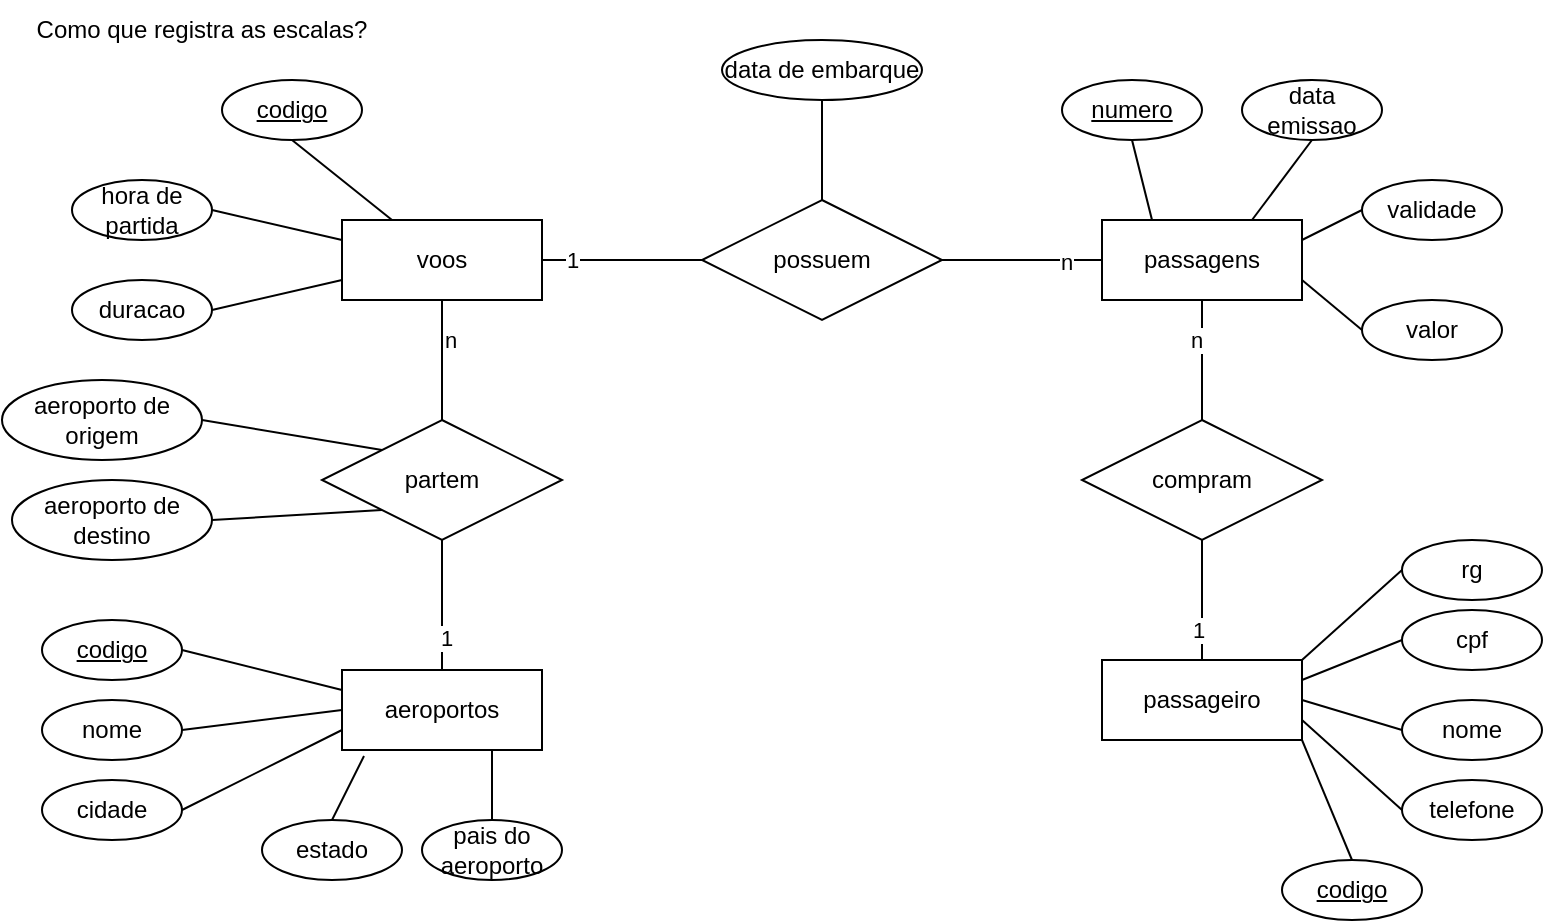 <mxfile version="16.4.3" type="device"><diagram id="c2EtoovGDUrumyxI-Zoh" name="Page-1"><mxGraphModel dx="1042" dy="601" grid="1" gridSize="10" guides="1" tooltips="1" connect="1" arrows="1" fold="1" page="1" pageScale="1" pageWidth="850" pageHeight="1100" math="0" shadow="0"><root><mxCell id="0"/><mxCell id="1" parent="0"/><mxCell id="EurxsOO5X_Wzqd0YmvXt-1" value="voos" style="whiteSpace=wrap;html=1;align=center;" vertex="1" parent="1"><mxGeometry x="200" y="120" width="100" height="40" as="geometry"/></mxCell><mxCell id="EurxsOO5X_Wzqd0YmvXt-2" value="passagens" style="whiteSpace=wrap;html=1;align=center;" vertex="1" parent="1"><mxGeometry x="580" y="120" width="100" height="40" as="geometry"/></mxCell><mxCell id="EurxsOO5X_Wzqd0YmvXt-3" value="passageiro" style="whiteSpace=wrap;html=1;align=center;flipV=0;flipH=0;direction=east;" vertex="1" parent="1"><mxGeometry x="580" y="340" width="100" height="40" as="geometry"/></mxCell><mxCell id="EurxsOO5X_Wzqd0YmvXt-4" value="compram" style="shape=rhombus;perimeter=rhombusPerimeter;whiteSpace=wrap;html=1;align=center;" vertex="1" parent="1"><mxGeometry x="570" y="220" width="120" height="60" as="geometry"/></mxCell><mxCell id="EurxsOO5X_Wzqd0YmvXt-5" value="possuem" style="shape=rhombus;perimeter=rhombusPerimeter;whiteSpace=wrap;html=1;align=center;" vertex="1" parent="1"><mxGeometry x="380" y="110" width="120" height="60" as="geometry"/></mxCell><mxCell id="EurxsOO5X_Wzqd0YmvXt-6" value="" style="endArrow=none;html=1;rounded=0;exitX=0.5;exitY=0;exitDx=0;exitDy=0;entryX=0.5;entryY=1;entryDx=0;entryDy=0;" edge="1" parent="1" source="EurxsOO5X_Wzqd0YmvXt-4" target="EurxsOO5X_Wzqd0YmvXt-2"><mxGeometry relative="1" as="geometry"><mxPoint x="340" y="310" as="sourcePoint"/><mxPoint x="650" y="180" as="targetPoint"/></mxGeometry></mxCell><mxCell id="EurxsOO5X_Wzqd0YmvXt-70" value="n" style="edgeLabel;html=1;align=center;verticalAlign=middle;resizable=0;points=[];" vertex="1" connectable="0" parent="EurxsOO5X_Wzqd0YmvXt-6"><mxGeometry x="0.333" y="3" relative="1" as="geometry"><mxPoint as="offset"/></mxGeometry></mxCell><mxCell id="EurxsOO5X_Wzqd0YmvXt-7" value="" style="endArrow=none;html=1;rounded=0;entryX=0;entryY=0.5;entryDx=0;entryDy=0;exitX=1;exitY=0.5;exitDx=0;exitDy=0;" edge="1" parent="1" source="EurxsOO5X_Wzqd0YmvXt-5" target="EurxsOO5X_Wzqd0YmvXt-2"><mxGeometry relative="1" as="geometry"><mxPoint x="350" y="320" as="sourcePoint"/><mxPoint x="510" y="320" as="targetPoint"/></mxGeometry></mxCell><mxCell id="EurxsOO5X_Wzqd0YmvXt-68" value="n" style="edgeLabel;html=1;align=center;verticalAlign=middle;resizable=0;points=[];" vertex="1" connectable="0" parent="EurxsOO5X_Wzqd0YmvXt-7"><mxGeometry x="0.55" y="-1" relative="1" as="geometry"><mxPoint as="offset"/></mxGeometry></mxCell><mxCell id="EurxsOO5X_Wzqd0YmvXt-8" value="" style="endArrow=none;html=1;rounded=0;entryX=0;entryY=0.5;entryDx=0;entryDy=0;exitX=1;exitY=0.5;exitDx=0;exitDy=0;" edge="1" parent="1" source="EurxsOO5X_Wzqd0YmvXt-1" target="EurxsOO5X_Wzqd0YmvXt-5"><mxGeometry relative="1" as="geometry"><mxPoint x="360" y="330" as="sourcePoint"/><mxPoint x="520" y="330" as="targetPoint"/></mxGeometry></mxCell><mxCell id="EurxsOO5X_Wzqd0YmvXt-69" value="1" style="edgeLabel;html=1;align=center;verticalAlign=middle;resizable=0;points=[];" vertex="1" connectable="0" parent="EurxsOO5X_Wzqd0YmvXt-8"><mxGeometry x="-0.625" relative="1" as="geometry"><mxPoint as="offset"/></mxGeometry></mxCell><mxCell id="EurxsOO5X_Wzqd0YmvXt-9" value="" style="endArrow=none;html=1;rounded=0;entryX=0.5;entryY=1;entryDx=0;entryDy=0;exitX=0.5;exitY=0;exitDx=0;exitDy=0;" edge="1" parent="1" source="EurxsOO5X_Wzqd0YmvXt-3" target="EurxsOO5X_Wzqd0YmvXt-4"><mxGeometry relative="1" as="geometry"><mxPoint x="440" y="280" as="sourcePoint"/><mxPoint x="600" y="280" as="targetPoint"/></mxGeometry></mxCell><mxCell id="EurxsOO5X_Wzqd0YmvXt-71" value="1" style="edgeLabel;html=1;align=center;verticalAlign=middle;resizable=0;points=[];" vertex="1" connectable="0" parent="EurxsOO5X_Wzqd0YmvXt-9"><mxGeometry x="-0.5" y="2" relative="1" as="geometry"><mxPoint as="offset"/></mxGeometry></mxCell><mxCell id="EurxsOO5X_Wzqd0YmvXt-10" value="&lt;div&gt;codigo&lt;/div&gt;" style="ellipse;whiteSpace=wrap;html=1;align=center;fontStyle=4;flipV=0;flipH=0;direction=east;" vertex="1" parent="1"><mxGeometry x="670" y="440" width="70" height="30" as="geometry"/></mxCell><mxCell id="EurxsOO5X_Wzqd0YmvXt-11" value="telefone" style="ellipse;whiteSpace=wrap;html=1;align=center;flipV=0;flipH=0;direction=east;" vertex="1" parent="1"><mxGeometry x="730" y="400" width="70" height="30" as="geometry"/></mxCell><mxCell id="EurxsOO5X_Wzqd0YmvXt-12" value="nome" style="ellipse;whiteSpace=wrap;html=1;align=center;flipV=0;flipH=0;direction=east;" vertex="1" parent="1"><mxGeometry x="730" y="360" width="70" height="30" as="geometry"/></mxCell><mxCell id="EurxsOO5X_Wzqd0YmvXt-13" value="cpf" style="ellipse;whiteSpace=wrap;html=1;align=center;flipV=0;flipH=0;direction=east;" vertex="1" parent="1"><mxGeometry x="730" y="315" width="70" height="30" as="geometry"/></mxCell><mxCell id="EurxsOO5X_Wzqd0YmvXt-14" value="rg" style="ellipse;whiteSpace=wrap;html=1;align=center;flipV=0;flipH=0;direction=east;" vertex="1" parent="1"><mxGeometry x="730" y="280" width="70" height="30" as="geometry"/></mxCell><mxCell id="EurxsOO5X_Wzqd0YmvXt-21" value="" style="endArrow=none;html=1;rounded=0;entryX=0;entryY=0.5;entryDx=0;entryDy=0;exitX=1;exitY=0;exitDx=0;exitDy=0;" edge="1" parent="1" source="EurxsOO5X_Wzqd0YmvXt-3" target="EurxsOO5X_Wzqd0YmvXt-14"><mxGeometry relative="1" as="geometry"><mxPoint x="220" y="310" as="sourcePoint"/><mxPoint x="380" y="310" as="targetPoint"/></mxGeometry></mxCell><mxCell id="EurxsOO5X_Wzqd0YmvXt-22" value="" style="endArrow=none;html=1;rounded=0;entryX=1;entryY=0.25;entryDx=0;entryDy=0;exitX=0;exitY=0.5;exitDx=0;exitDy=0;" edge="1" parent="1" source="EurxsOO5X_Wzqd0YmvXt-13" target="EurxsOO5X_Wzqd0YmvXt-3"><mxGeometry relative="1" as="geometry"><mxPoint x="230" y="320" as="sourcePoint"/><mxPoint x="390" y="320" as="targetPoint"/></mxGeometry></mxCell><mxCell id="EurxsOO5X_Wzqd0YmvXt-23" value="" style="endArrow=none;html=1;rounded=0;entryX=1;entryY=0.5;entryDx=0;entryDy=0;exitX=0;exitY=0.5;exitDx=0;exitDy=0;" edge="1" parent="1" source="EurxsOO5X_Wzqd0YmvXt-12" target="EurxsOO5X_Wzqd0YmvXt-3"><mxGeometry relative="1" as="geometry"><mxPoint x="240" y="330" as="sourcePoint"/><mxPoint x="400" y="330" as="targetPoint"/></mxGeometry></mxCell><mxCell id="EurxsOO5X_Wzqd0YmvXt-24" value="" style="endArrow=none;html=1;rounded=0;entryX=1;entryY=0.75;entryDx=0;entryDy=0;exitX=0;exitY=0.5;exitDx=0;exitDy=0;" edge="1" parent="1" source="EurxsOO5X_Wzqd0YmvXt-11" target="EurxsOO5X_Wzqd0YmvXt-3"><mxGeometry relative="1" as="geometry"><mxPoint x="690" y="410" as="sourcePoint"/><mxPoint x="410" y="340" as="targetPoint"/></mxGeometry></mxCell><mxCell id="EurxsOO5X_Wzqd0YmvXt-25" value="" style="endArrow=none;html=1;rounded=0;entryX=1;entryY=1;entryDx=0;entryDy=0;exitX=0.5;exitY=0;exitDx=0;exitDy=0;" edge="1" parent="1" source="EurxsOO5X_Wzqd0YmvXt-10" target="EurxsOO5X_Wzqd0YmvXt-3"><mxGeometry relative="1" as="geometry"><mxPoint x="260" y="350" as="sourcePoint"/><mxPoint x="420" y="350" as="targetPoint"/></mxGeometry></mxCell><mxCell id="EurxsOO5X_Wzqd0YmvXt-28" value="partem" style="shape=rhombus;perimeter=rhombusPerimeter;whiteSpace=wrap;html=1;align=center;" vertex="1" parent="1"><mxGeometry x="190" y="220" width="120" height="60" as="geometry"/></mxCell><mxCell id="EurxsOO5X_Wzqd0YmvXt-29" value="aeroportos" style="whiteSpace=wrap;html=1;align=center;" vertex="1" parent="1"><mxGeometry x="200" y="345" width="100" height="40" as="geometry"/></mxCell><mxCell id="EurxsOO5X_Wzqd0YmvXt-30" value="numero" style="ellipse;whiteSpace=wrap;html=1;align=center;fontStyle=4;flipV=0;flipH=0;direction=east;" vertex="1" parent="1"><mxGeometry x="560" y="50" width="70" height="30" as="geometry"/></mxCell><mxCell id="EurxsOO5X_Wzqd0YmvXt-31" value="valor" style="ellipse;whiteSpace=wrap;html=1;align=center;flipV=0;flipH=0;direction=east;" vertex="1" parent="1"><mxGeometry x="710" y="160" width="70" height="30" as="geometry"/></mxCell><mxCell id="EurxsOO5X_Wzqd0YmvXt-32" value="validade" style="ellipse;whiteSpace=wrap;html=1;align=center;flipV=0;flipH=0;direction=east;" vertex="1" parent="1"><mxGeometry x="710" y="100" width="70" height="30" as="geometry"/></mxCell><mxCell id="EurxsOO5X_Wzqd0YmvXt-33" value="data emissao" style="ellipse;whiteSpace=wrap;html=1;align=center;flipV=0;flipH=0;direction=east;" vertex="1" parent="1"><mxGeometry x="650" y="50" width="70" height="30" as="geometry"/></mxCell><mxCell id="EurxsOO5X_Wzqd0YmvXt-36" value="" style="endArrow=none;html=1;rounded=0;entryX=0;entryY=0.5;entryDx=0;entryDy=0;exitX=1;exitY=0.25;exitDx=0;exitDy=0;" edge="1" parent="1" source="EurxsOO5X_Wzqd0YmvXt-2" target="EurxsOO5X_Wzqd0YmvXt-32"><mxGeometry relative="1" as="geometry"><mxPoint x="220" y="260" as="sourcePoint"/><mxPoint x="380" y="260" as="targetPoint"/></mxGeometry></mxCell><mxCell id="EurxsOO5X_Wzqd0YmvXt-37" value="" style="endArrow=none;html=1;rounded=0;entryX=0;entryY=0.5;entryDx=0;entryDy=0;exitX=1;exitY=0.75;exitDx=0;exitDy=0;" edge="1" parent="1" source="EurxsOO5X_Wzqd0YmvXt-2" target="EurxsOO5X_Wzqd0YmvXt-31"><mxGeometry relative="1" as="geometry"><mxPoint x="690" y="140" as="sourcePoint"/><mxPoint x="720" y="125" as="targetPoint"/></mxGeometry></mxCell><mxCell id="EurxsOO5X_Wzqd0YmvXt-38" value="" style="endArrow=none;html=1;rounded=0;entryX=0.5;entryY=1;entryDx=0;entryDy=0;exitX=0.75;exitY=0;exitDx=0;exitDy=0;" edge="1" parent="1" source="EurxsOO5X_Wzqd0YmvXt-2" target="EurxsOO5X_Wzqd0YmvXt-33"><mxGeometry relative="1" as="geometry"><mxPoint x="700" y="150" as="sourcePoint"/><mxPoint x="730" y="135" as="targetPoint"/></mxGeometry></mxCell><mxCell id="EurxsOO5X_Wzqd0YmvXt-39" value="" style="endArrow=none;html=1;rounded=0;entryX=0.5;entryY=1;entryDx=0;entryDy=0;exitX=0.25;exitY=0;exitDx=0;exitDy=0;" edge="1" parent="1" source="EurxsOO5X_Wzqd0YmvXt-2" target="EurxsOO5X_Wzqd0YmvXt-30"><mxGeometry relative="1" as="geometry"><mxPoint x="710" y="160" as="sourcePoint"/><mxPoint x="740" y="145" as="targetPoint"/></mxGeometry></mxCell><mxCell id="EurxsOO5X_Wzqd0YmvXt-40" value="&lt;div&gt;codigo&lt;/div&gt;" style="ellipse;whiteSpace=wrap;html=1;align=center;fontStyle=4;flipV=0;flipH=0;direction=east;" vertex="1" parent="1"><mxGeometry x="50" y="320" width="70" height="30" as="geometry"/></mxCell><mxCell id="EurxsOO5X_Wzqd0YmvXt-41" value="nome" style="ellipse;whiteSpace=wrap;html=1;align=center;flipV=0;flipH=0;direction=east;" vertex="1" parent="1"><mxGeometry x="50" y="360" width="70" height="30" as="geometry"/></mxCell><mxCell id="EurxsOO5X_Wzqd0YmvXt-42" value="cidade" style="ellipse;whiteSpace=wrap;html=1;align=center;flipV=0;flipH=0;direction=east;" vertex="1" parent="1"><mxGeometry x="50" y="400" width="70" height="30" as="geometry"/></mxCell><mxCell id="EurxsOO5X_Wzqd0YmvXt-43" value="estado" style="ellipse;whiteSpace=wrap;html=1;align=center;flipV=0;flipH=0;direction=east;" vertex="1" parent="1"><mxGeometry x="160" y="420" width="70" height="30" as="geometry"/></mxCell><mxCell id="EurxsOO5X_Wzqd0YmvXt-44" value="pais do aeroporto" style="ellipse;whiteSpace=wrap;html=1;align=center;flipV=0;flipH=0;direction=east;" vertex="1" parent="1"><mxGeometry x="240" y="420" width="70" height="30" as="geometry"/></mxCell><mxCell id="EurxsOO5X_Wzqd0YmvXt-45" value="" style="endArrow=none;html=1;rounded=0;entryX=0;entryY=0.25;entryDx=0;entryDy=0;exitX=1;exitY=0.5;exitDx=0;exitDy=0;" edge="1" parent="1" source="EurxsOO5X_Wzqd0YmvXt-40" target="EurxsOO5X_Wzqd0YmvXt-29"><mxGeometry relative="1" as="geometry"><mxPoint x="60" y="495" as="sourcePoint"/><mxPoint x="110" y="450" as="targetPoint"/></mxGeometry></mxCell><mxCell id="EurxsOO5X_Wzqd0YmvXt-46" value="" style="endArrow=none;html=1;rounded=0;exitX=1;exitY=0.5;exitDx=0;exitDy=0;entryX=0;entryY=0.5;entryDx=0;entryDy=0;" edge="1" parent="1" source="EurxsOO5X_Wzqd0YmvXt-41" target="EurxsOO5X_Wzqd0YmvXt-29"><mxGeometry relative="1" as="geometry"><mxPoint x="130" y="345" as="sourcePoint"/><mxPoint x="180" y="365" as="targetPoint"/></mxGeometry></mxCell><mxCell id="EurxsOO5X_Wzqd0YmvXt-47" value="" style="endArrow=none;html=1;rounded=0;entryX=0;entryY=0.75;entryDx=0;entryDy=0;exitX=1;exitY=0.5;exitDx=0;exitDy=0;" edge="1" parent="1" source="EurxsOO5X_Wzqd0YmvXt-42" target="EurxsOO5X_Wzqd0YmvXt-29"><mxGeometry relative="1" as="geometry"><mxPoint x="140" y="355" as="sourcePoint"/><mxPoint x="220" y="375" as="targetPoint"/></mxGeometry></mxCell><mxCell id="EurxsOO5X_Wzqd0YmvXt-48" value="" style="endArrow=none;html=1;rounded=0;entryX=0.11;entryY=1.075;entryDx=0;entryDy=0;exitX=0.5;exitY=0;exitDx=0;exitDy=0;entryPerimeter=0;" edge="1" parent="1" source="EurxsOO5X_Wzqd0YmvXt-43" target="EurxsOO5X_Wzqd0YmvXt-29"><mxGeometry relative="1" as="geometry"><mxPoint x="150" y="365" as="sourcePoint"/><mxPoint x="230" y="385" as="targetPoint"/></mxGeometry></mxCell><mxCell id="EurxsOO5X_Wzqd0YmvXt-49" value="" style="endArrow=none;html=1;rounded=0;entryX=0.75;entryY=1;entryDx=0;entryDy=0;exitX=0.5;exitY=0;exitDx=0;exitDy=0;" edge="1" parent="1" source="EurxsOO5X_Wzqd0YmvXt-44" target="EurxsOO5X_Wzqd0YmvXt-29"><mxGeometry relative="1" as="geometry"><mxPoint x="160" y="375" as="sourcePoint"/><mxPoint x="240" y="395" as="targetPoint"/></mxGeometry></mxCell><mxCell id="EurxsOO5X_Wzqd0YmvXt-50" value="" style="endArrow=none;html=1;rounded=0;entryX=0.5;entryY=1;entryDx=0;entryDy=0;exitX=0.5;exitY=0;exitDx=0;exitDy=0;" edge="1" parent="1" source="EurxsOO5X_Wzqd0YmvXt-29" target="EurxsOO5X_Wzqd0YmvXt-28"><mxGeometry relative="1" as="geometry"><mxPoint x="170" y="385" as="sourcePoint"/><mxPoint x="250" y="405" as="targetPoint"/></mxGeometry></mxCell><mxCell id="EurxsOO5X_Wzqd0YmvXt-52" value="1" style="edgeLabel;html=1;align=center;verticalAlign=middle;resizable=0;points=[];" vertex="1" connectable="0" parent="EurxsOO5X_Wzqd0YmvXt-50"><mxGeometry x="-0.508" y="-2" relative="1" as="geometry"><mxPoint as="offset"/></mxGeometry></mxCell><mxCell id="EurxsOO5X_Wzqd0YmvXt-51" value="" style="endArrow=none;html=1;rounded=0;entryX=0.5;entryY=1;entryDx=0;entryDy=0;exitX=0.5;exitY=0;exitDx=0;exitDy=0;" edge="1" parent="1" source="EurxsOO5X_Wzqd0YmvXt-28" target="EurxsOO5X_Wzqd0YmvXt-1"><mxGeometry relative="1" as="geometry"><mxPoint x="180" y="395" as="sourcePoint"/><mxPoint x="260" y="415" as="targetPoint"/></mxGeometry></mxCell><mxCell id="EurxsOO5X_Wzqd0YmvXt-53" value="n" style="edgeLabel;html=1;align=center;verticalAlign=middle;resizable=0;points=[];" vertex="1" connectable="0" parent="EurxsOO5X_Wzqd0YmvXt-51"><mxGeometry x="0.333" y="-4" relative="1" as="geometry"><mxPoint as="offset"/></mxGeometry></mxCell><mxCell id="EurxsOO5X_Wzqd0YmvXt-54" value="data de embarque" style="ellipse;whiteSpace=wrap;html=1;align=center;" vertex="1" parent="1"><mxGeometry x="390" y="30" width="100" height="30" as="geometry"/></mxCell><mxCell id="EurxsOO5X_Wzqd0YmvXt-55" value="" style="endArrow=none;html=1;rounded=0;entryX=0.5;entryY=1;entryDx=0;entryDy=0;exitX=0.5;exitY=0;exitDx=0;exitDy=0;" edge="1" parent="1" source="EurxsOO5X_Wzqd0YmvXt-5" target="EurxsOO5X_Wzqd0YmvXt-54"><mxGeometry relative="1" as="geometry"><mxPoint x="615" y="130" as="sourcePoint"/><mxPoint x="605" y="90" as="targetPoint"/></mxGeometry></mxCell><mxCell id="EurxsOO5X_Wzqd0YmvXt-56" value="aeroporto de origem" style="ellipse;whiteSpace=wrap;html=1;align=center;" vertex="1" parent="1"><mxGeometry x="30" y="200" width="100" height="40" as="geometry"/></mxCell><mxCell id="EurxsOO5X_Wzqd0YmvXt-57" value="aeroporto de destino" style="ellipse;whiteSpace=wrap;html=1;align=center;" vertex="1" parent="1"><mxGeometry x="35" y="250" width="100" height="40" as="geometry"/></mxCell><mxCell id="EurxsOO5X_Wzqd0YmvXt-58" value="" style="endArrow=none;html=1;rounded=0;entryX=0;entryY=0;entryDx=0;entryDy=0;exitX=1;exitY=0.5;exitDx=0;exitDy=0;" edge="1" parent="1" source="EurxsOO5X_Wzqd0YmvXt-56" target="EurxsOO5X_Wzqd0YmvXt-28"><mxGeometry relative="1" as="geometry"><mxPoint x="130" y="345" as="sourcePoint"/><mxPoint x="210" y="365" as="targetPoint"/></mxGeometry></mxCell><mxCell id="EurxsOO5X_Wzqd0YmvXt-59" value="" style="endArrow=none;html=1;rounded=0;entryX=0;entryY=1;entryDx=0;entryDy=0;exitX=1;exitY=0.5;exitDx=0;exitDy=0;" edge="1" parent="1" source="EurxsOO5X_Wzqd0YmvXt-57" target="EurxsOO5X_Wzqd0YmvXt-28"><mxGeometry relative="1" as="geometry"><mxPoint x="140" y="230" as="sourcePoint"/><mxPoint x="230" y="245" as="targetPoint"/></mxGeometry></mxCell><mxCell id="EurxsOO5X_Wzqd0YmvXt-60" value="&lt;div&gt;codigo&lt;/div&gt;" style="ellipse;whiteSpace=wrap;html=1;align=center;fontStyle=4;flipV=0;flipH=0;direction=east;" vertex="1" parent="1"><mxGeometry x="140" y="50" width="70" height="30" as="geometry"/></mxCell><mxCell id="EurxsOO5X_Wzqd0YmvXt-61" value="duracao" style="ellipse;whiteSpace=wrap;html=1;align=center;flipV=0;flipH=0;direction=east;" vertex="1" parent="1"><mxGeometry x="65" y="150" width="70" height="30" as="geometry"/></mxCell><mxCell id="EurxsOO5X_Wzqd0YmvXt-62" value="hora de partida" style="ellipse;whiteSpace=wrap;html=1;align=center;flipV=0;flipH=0;direction=east;" vertex="1" parent="1"><mxGeometry x="65" y="100" width="70" height="30" as="geometry"/></mxCell><mxCell id="EurxsOO5X_Wzqd0YmvXt-64" value="" style="endArrow=none;html=1;rounded=0;entryX=0.25;entryY=0;entryDx=0;entryDy=0;exitX=0.5;exitY=1;exitDx=0;exitDy=0;" edge="1" parent="1" source="EurxsOO5X_Wzqd0YmvXt-60" target="EurxsOO5X_Wzqd0YmvXt-1"><mxGeometry relative="1" as="geometry"><mxPoint x="140" y="230" as="sourcePoint"/><mxPoint x="230" y="245" as="targetPoint"/></mxGeometry></mxCell><mxCell id="EurxsOO5X_Wzqd0YmvXt-65" value="" style="endArrow=none;html=1;rounded=0;entryX=0;entryY=0.25;entryDx=0;entryDy=0;exitX=1;exitY=0.5;exitDx=0;exitDy=0;" edge="1" parent="1" source="EurxsOO5X_Wzqd0YmvXt-62" target="EurxsOO5X_Wzqd0YmvXt-1"><mxGeometry relative="1" as="geometry"><mxPoint x="185" y="90" as="sourcePoint"/><mxPoint x="235" y="130" as="targetPoint"/></mxGeometry></mxCell><mxCell id="EurxsOO5X_Wzqd0YmvXt-66" value="" style="endArrow=none;html=1;rounded=0;entryX=0;entryY=0.75;entryDx=0;entryDy=0;exitX=1;exitY=0.5;exitDx=0;exitDy=0;" edge="1" parent="1" source="EurxsOO5X_Wzqd0YmvXt-61" target="EurxsOO5X_Wzqd0YmvXt-1"><mxGeometry relative="1" as="geometry"><mxPoint x="195" y="100" as="sourcePoint"/><mxPoint x="245" y="140" as="targetPoint"/></mxGeometry></mxCell><mxCell id="EurxsOO5X_Wzqd0YmvXt-67" value="Como que registra as escalas?" style="text;html=1;strokeColor=none;fillColor=none;align=center;verticalAlign=middle;whiteSpace=wrap;rounded=0;" vertex="1" parent="1"><mxGeometry x="40" y="10" width="180" height="30" as="geometry"/></mxCell></root></mxGraphModel></diagram></mxfile>